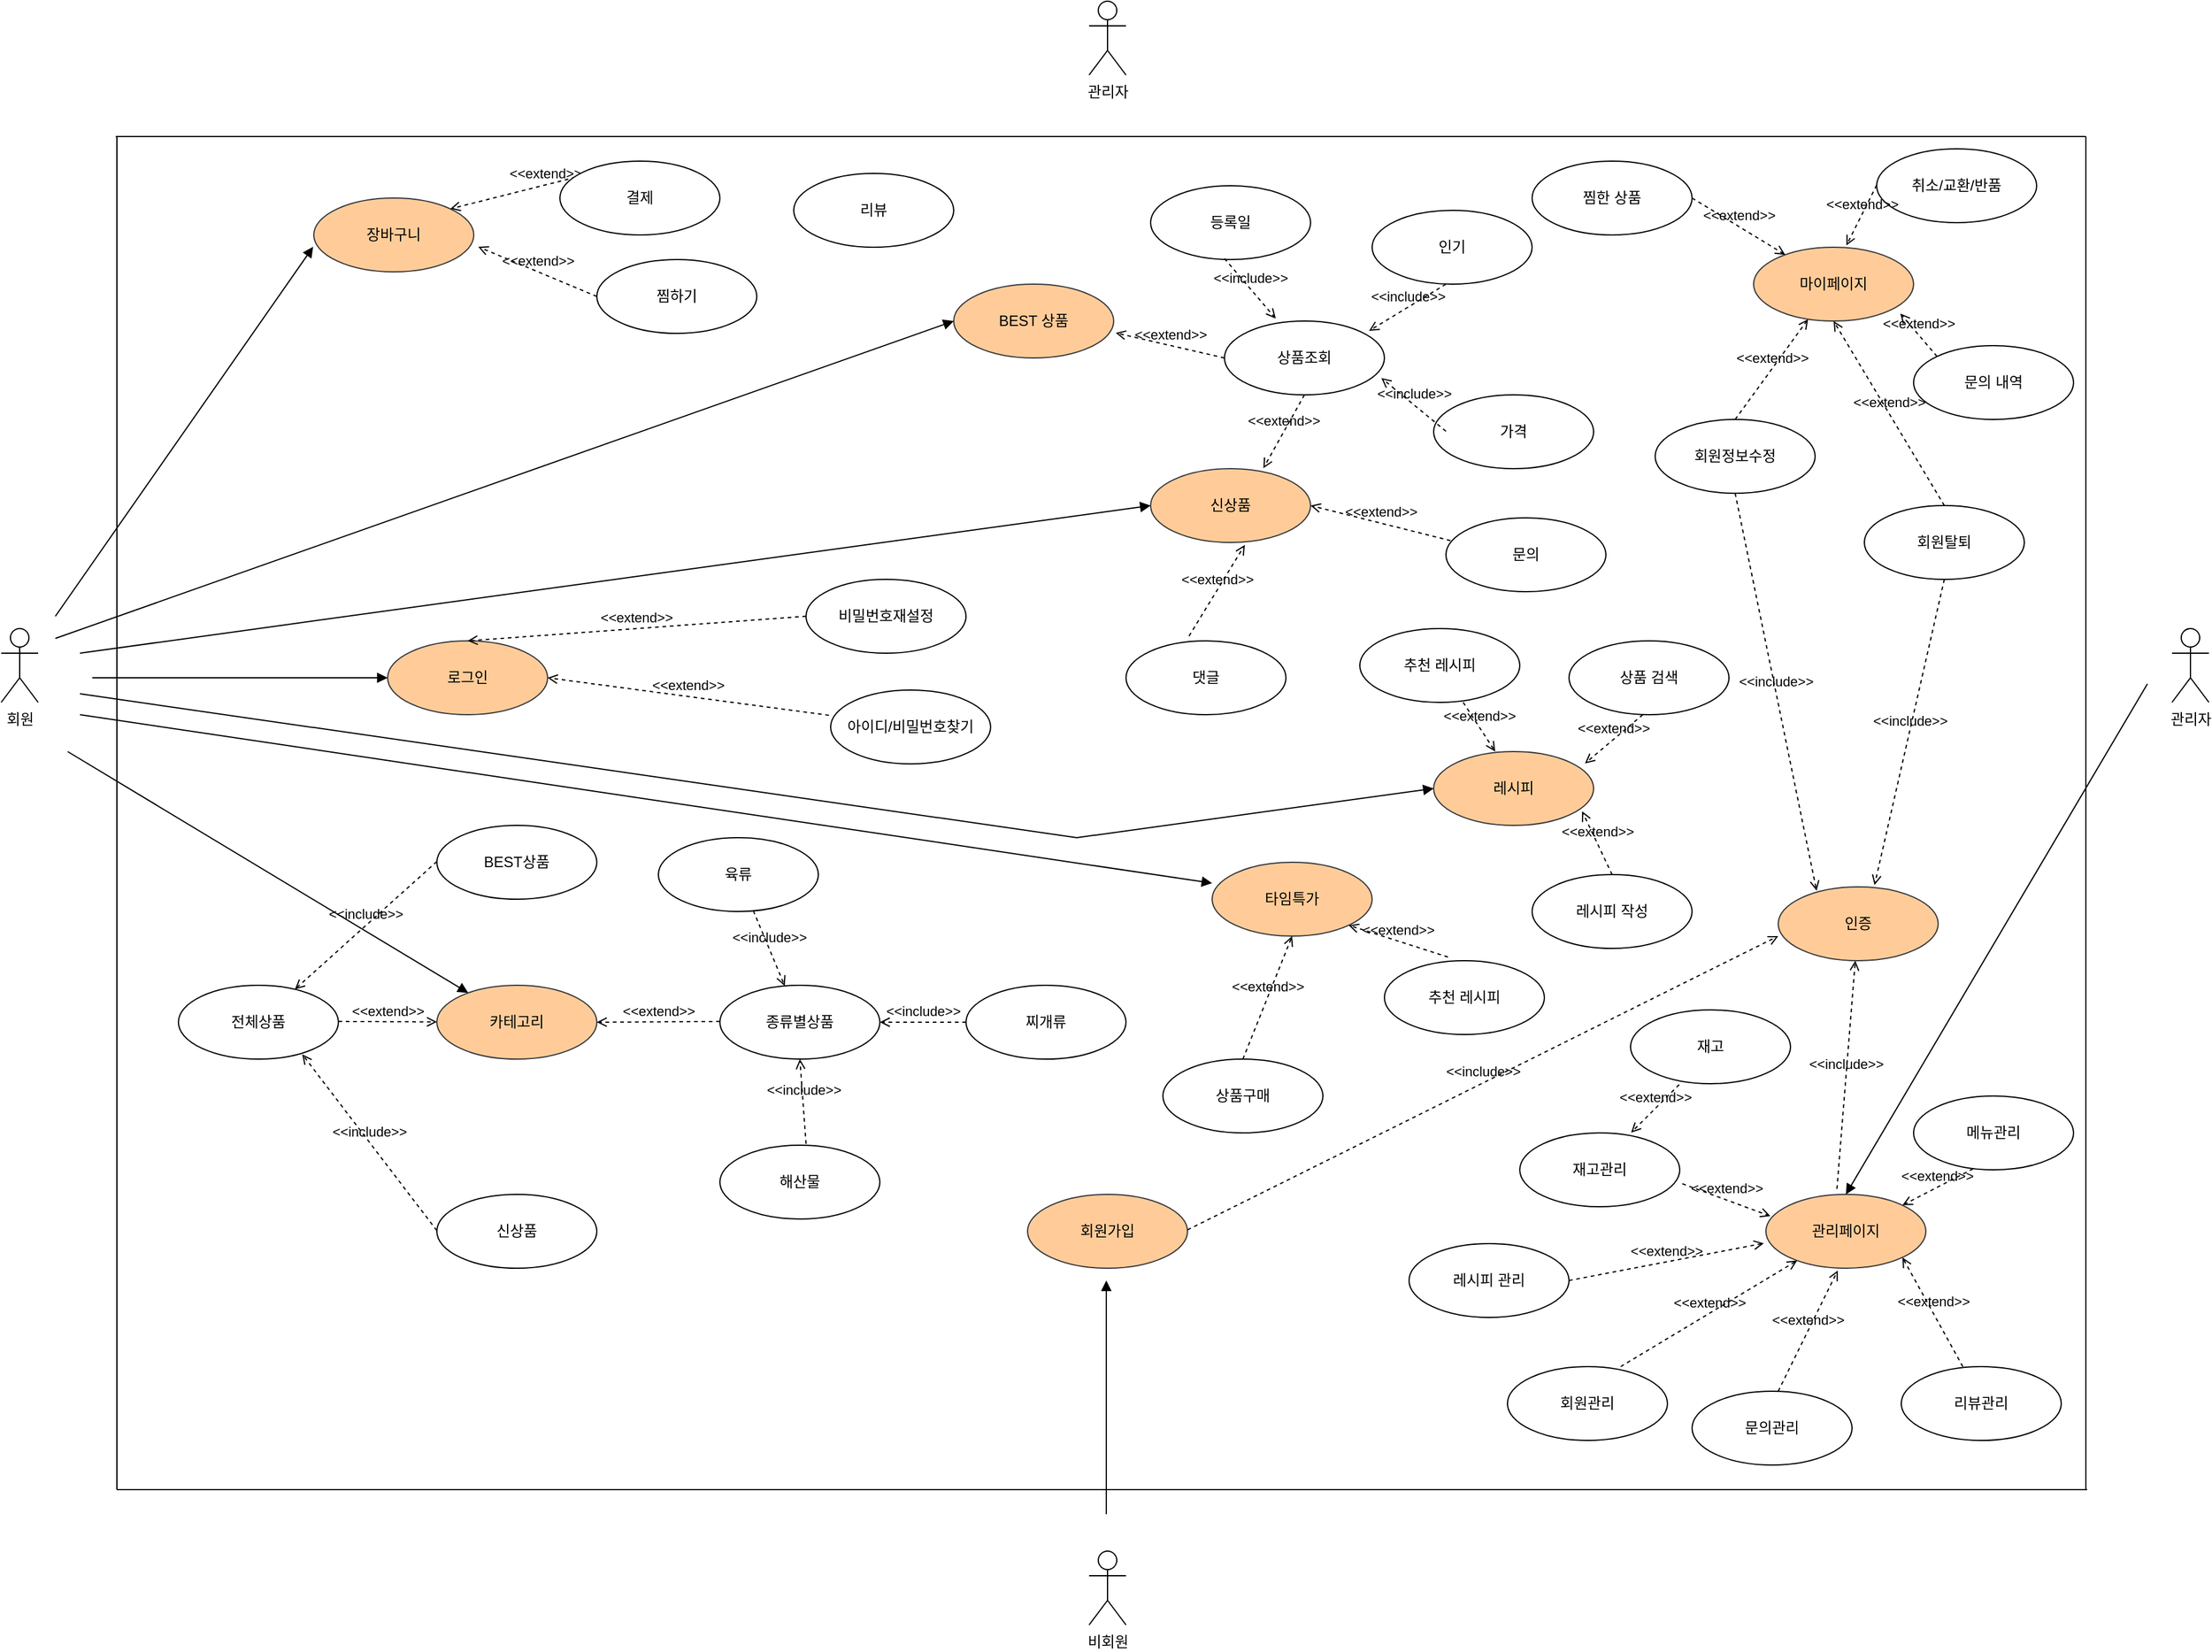 <mxfile version="23.1.5" type="github">
  <diagram name="페이지-1" id="9ob2D2m0oYJiq9KtMYp7">
    <mxGraphModel dx="2206" dy="1148" grid="1" gridSize="10" guides="1" tooltips="1" connect="1" arrows="1" fold="1" page="1" pageScale="1" pageWidth="2339" pageHeight="3300" math="0" shadow="0">
      <root>
        <mxCell id="0" />
        <mxCell id="1" parent="0" />
        <mxCell id="CmiY-KdzdTDGeGZKOpqu-1" value="회원&lt;div&gt;&lt;br/&gt;&lt;/div&gt;" style="shape=umlActor;verticalLabelPosition=bottom;verticalAlign=top;html=1;outlineConnect=0;" vertex="1" parent="1">
          <mxGeometry x="146" y="550" width="30" height="60" as="geometry" />
        </mxCell>
        <mxCell id="CmiY-KdzdTDGeGZKOpqu-4" value="관리자" style="shape=umlActor;verticalLabelPosition=bottom;verticalAlign=top;html=1;outlineConnect=0;" vertex="1" parent="1">
          <mxGeometry x="1910" y="550" width="30" height="60" as="geometry" />
        </mxCell>
        <mxCell id="CmiY-KdzdTDGeGZKOpqu-5" value="관리자" style="shape=umlActor;verticalLabelPosition=bottom;verticalAlign=top;html=1;outlineConnect=0;" vertex="1" parent="1">
          <mxGeometry x="1030" y="40" width="30" height="60" as="geometry" />
        </mxCell>
        <mxCell id="CmiY-KdzdTDGeGZKOpqu-14" value="회원가입" style="ellipse;whiteSpace=wrap;html=1;fillColor=#ffcc99;strokeColor=#36393d;" vertex="1" parent="1">
          <mxGeometry x="980" y="1010" width="130" height="60" as="geometry" />
        </mxCell>
        <mxCell id="CmiY-KdzdTDGeGZKOpqu-15" value="로그인" style="ellipse;whiteSpace=wrap;html=1;fillColor=#ffcc99;strokeColor=#36393d;" vertex="1" parent="1">
          <mxGeometry x="460" y="560" width="130" height="60" as="geometry" />
        </mxCell>
        <mxCell id="CmiY-KdzdTDGeGZKOpqu-17" value="타임특가" style="ellipse;whiteSpace=wrap;html=1;fillColor=#ffcc99;strokeColor=#36393d;" vertex="1" parent="1">
          <mxGeometry x="1130" y="740" width="130" height="60" as="geometry" />
        </mxCell>
        <mxCell id="CmiY-KdzdTDGeGZKOpqu-18" value="카테고리" style="ellipse;whiteSpace=wrap;html=1;fillColor=#ffcc99;strokeColor=#36393d;" vertex="1" parent="1">
          <mxGeometry x="500" y="840" width="130" height="60" as="geometry" />
        </mxCell>
        <mxCell id="CmiY-KdzdTDGeGZKOpqu-19" value="BEST 상품" style="ellipse;whiteSpace=wrap;html=1;fillColor=#ffcc99;strokeColor=#36393d;" vertex="1" parent="1">
          <mxGeometry x="920" y="270" width="130" height="60" as="geometry" />
        </mxCell>
        <mxCell id="CmiY-KdzdTDGeGZKOpqu-20" value="신상품" style="ellipse;whiteSpace=wrap;html=1;fillColor=#ffcc99;strokeColor=#36393d;" vertex="1" parent="1">
          <mxGeometry x="1080" y="420" width="130" height="60" as="geometry" />
        </mxCell>
        <mxCell id="CmiY-KdzdTDGeGZKOpqu-23" value="아이디/비밀번호찾기" style="ellipse;whiteSpace=wrap;html=1;" vertex="1" parent="1">
          <mxGeometry x="820" y="600" width="130" height="60" as="geometry" />
        </mxCell>
        <mxCell id="CmiY-KdzdTDGeGZKOpqu-25" value="비밀번호재설정" style="ellipse;whiteSpace=wrap;html=1;" vertex="1" parent="1">
          <mxGeometry x="800" y="510" width="130" height="60" as="geometry" />
        </mxCell>
        <mxCell id="CmiY-KdzdTDGeGZKOpqu-29" value="" style="endArrow=none;html=1;rounded=0;" edge="1" parent="1">
          <mxGeometry width="50" height="50" relative="1" as="geometry">
            <mxPoint x="240" y="1250" as="sourcePoint" />
            <mxPoint x="240" y="150" as="targetPoint" />
          </mxGeometry>
        </mxCell>
        <mxCell id="CmiY-KdzdTDGeGZKOpqu-30" value="" style="endArrow=none;html=1;rounded=0;" edge="1" parent="1">
          <mxGeometry width="50" height="50" relative="1" as="geometry">
            <mxPoint x="239" y="150" as="sourcePoint" />
            <mxPoint x="1840" y="150" as="targetPoint" />
          </mxGeometry>
        </mxCell>
        <mxCell id="CmiY-KdzdTDGeGZKOpqu-31" value="" style="endArrow=none;html=1;rounded=0;" edge="1" parent="1">
          <mxGeometry width="50" height="50" relative="1" as="geometry">
            <mxPoint x="240" y="1250" as="sourcePoint" />
            <mxPoint x="1841" y="1250" as="targetPoint" />
          </mxGeometry>
        </mxCell>
        <mxCell id="CmiY-KdzdTDGeGZKOpqu-32" value="" style="endArrow=none;html=1;rounded=0;" edge="1" parent="1">
          <mxGeometry width="50" height="50" relative="1" as="geometry">
            <mxPoint x="1840" y="1250" as="sourcePoint" />
            <mxPoint x="1840" y="150" as="targetPoint" />
          </mxGeometry>
        </mxCell>
        <mxCell id="CmiY-KdzdTDGeGZKOpqu-44" value="" style="html=1;verticalAlign=bottom;labelBackgroundColor=none;endArrow=block;endFill=1;rounded=0;" edge="1" parent="1" target="CmiY-KdzdTDGeGZKOpqu-15">
          <mxGeometry width="160" relative="1" as="geometry">
            <mxPoint x="220" y="590" as="sourcePoint" />
            <mxPoint x="336" y="579.41" as="targetPoint" />
          </mxGeometry>
        </mxCell>
        <mxCell id="CmiY-KdzdTDGeGZKOpqu-45" value="&amp;lt;&amp;lt;extend&amp;gt;&amp;gt;" style="html=1;verticalAlign=bottom;labelBackgroundColor=none;endArrow=open;endFill=0;dashed=1;rounded=0;entryX=0.5;entryY=0;entryDx=0;entryDy=0;exitX=0;exitY=0.5;exitDx=0;exitDy=0;" edge="1" parent="1" source="CmiY-KdzdTDGeGZKOpqu-25" target="CmiY-KdzdTDGeGZKOpqu-15">
          <mxGeometry width="160" relative="1" as="geometry">
            <mxPoint x="730" y="560" as="sourcePoint" />
            <mxPoint x="600" y="450" as="targetPoint" />
          </mxGeometry>
        </mxCell>
        <mxCell id="CmiY-KdzdTDGeGZKOpqu-46" value="&amp;lt;&amp;lt;extend&amp;gt;&amp;gt;" style="html=1;verticalAlign=bottom;labelBackgroundColor=none;endArrow=open;endFill=0;dashed=1;rounded=0;entryX=1;entryY=0.5;entryDx=0;entryDy=0;exitX=-0.011;exitY=0.341;exitDx=0;exitDy=0;exitPerimeter=0;" edge="1" parent="1" source="CmiY-KdzdTDGeGZKOpqu-23" target="CmiY-KdzdTDGeGZKOpqu-15">
          <mxGeometry width="160" relative="1" as="geometry">
            <mxPoint x="770" y="610" as="sourcePoint" />
            <mxPoint x="560" y="590" as="targetPoint" />
          </mxGeometry>
        </mxCell>
        <mxCell id="CmiY-KdzdTDGeGZKOpqu-47" value="비회원" style="shape=umlActor;verticalLabelPosition=bottom;verticalAlign=top;html=1;outlineConnect=0;" vertex="1" parent="1">
          <mxGeometry x="1030" y="1300" width="30" height="60" as="geometry" />
        </mxCell>
        <mxCell id="CmiY-KdzdTDGeGZKOpqu-51" value="" style="html=1;verticalAlign=bottom;labelBackgroundColor=none;endArrow=block;endFill=1;rounded=0;" edge="1" parent="1">
          <mxGeometry width="160" relative="1" as="geometry">
            <mxPoint x="1044" y="1270" as="sourcePoint" />
            <mxPoint x="1044" y="1080" as="targetPoint" />
          </mxGeometry>
        </mxCell>
        <mxCell id="CmiY-KdzdTDGeGZKOpqu-52" value="" style="html=1;verticalAlign=bottom;labelBackgroundColor=none;endArrow=block;endFill=1;rounded=0;" edge="1" parent="1" target="CmiY-KdzdTDGeGZKOpqu-18">
          <mxGeometry width="160" relative="1" as="geometry">
            <mxPoint x="200" y="650" as="sourcePoint" />
            <mxPoint x="400" y="610" as="targetPoint" />
          </mxGeometry>
        </mxCell>
        <mxCell id="CmiY-KdzdTDGeGZKOpqu-53" value="신상품" style="ellipse;whiteSpace=wrap;html=1;" vertex="1" parent="1">
          <mxGeometry x="500" y="1010" width="130" height="60" as="geometry" />
        </mxCell>
        <mxCell id="CmiY-KdzdTDGeGZKOpqu-55" value="종류별상품" style="ellipse;whiteSpace=wrap;html=1;" vertex="1" parent="1">
          <mxGeometry x="730" y="840" width="130" height="60" as="geometry" />
        </mxCell>
        <mxCell id="CmiY-KdzdTDGeGZKOpqu-56" value="전체상품" style="ellipse;whiteSpace=wrap;html=1;" vertex="1" parent="1">
          <mxGeometry x="290" y="840" width="130" height="60" as="geometry" />
        </mxCell>
        <mxCell id="CmiY-KdzdTDGeGZKOpqu-57" value="BEST상품" style="ellipse;whiteSpace=wrap;html=1;" vertex="1" parent="1">
          <mxGeometry x="500" y="710" width="130" height="60" as="geometry" />
        </mxCell>
        <mxCell id="CmiY-KdzdTDGeGZKOpqu-62" value="&amp;lt;&amp;lt;extend&amp;gt;&amp;gt;" style="html=1;verticalAlign=bottom;labelBackgroundColor=none;endArrow=open;endFill=0;dashed=1;rounded=0;" edge="1" parent="1" target="CmiY-KdzdTDGeGZKOpqu-18">
          <mxGeometry width="160" relative="1" as="geometry">
            <mxPoint x="420" y="869.41" as="sourcePoint" />
            <mxPoint x="470" y="870" as="targetPoint" />
          </mxGeometry>
        </mxCell>
        <mxCell id="CmiY-KdzdTDGeGZKOpqu-65" value="&amp;lt;&amp;lt;extend&amp;gt;&amp;gt;" style="html=1;verticalAlign=bottom;labelBackgroundColor=none;endArrow=open;endFill=0;dashed=1;rounded=0;entryX=1;entryY=0.5;entryDx=0;entryDy=0;" edge="1" parent="1" target="CmiY-KdzdTDGeGZKOpqu-18">
          <mxGeometry width="160" relative="1" as="geometry">
            <mxPoint x="730" y="869.41" as="sourcePoint" />
            <mxPoint x="890" y="869.41" as="targetPoint" />
          </mxGeometry>
        </mxCell>
        <mxCell id="CmiY-KdzdTDGeGZKOpqu-67" value="&amp;lt;&amp;lt;include&amp;gt;&amp;gt;" style="html=1;verticalAlign=bottom;labelBackgroundColor=none;endArrow=open;endFill=0;dashed=1;rounded=0;" edge="1" parent="1" target="CmiY-KdzdTDGeGZKOpqu-56">
          <mxGeometry width="160" relative="1" as="geometry">
            <mxPoint x="500" y="739.41" as="sourcePoint" />
            <mxPoint x="660" y="739.41" as="targetPoint" />
          </mxGeometry>
        </mxCell>
        <mxCell id="CmiY-KdzdTDGeGZKOpqu-68" value="&amp;lt;&amp;lt;include&amp;gt;&amp;gt;" style="html=1;verticalAlign=bottom;labelBackgroundColor=none;endArrow=open;endFill=0;dashed=1;rounded=0;entryX=0.774;entryY=0.935;entryDx=0;entryDy=0;entryPerimeter=0;" edge="1" parent="1" target="CmiY-KdzdTDGeGZKOpqu-56">
          <mxGeometry width="160" relative="1" as="geometry">
            <mxPoint x="500" y="1039.41" as="sourcePoint" />
            <mxPoint x="660" y="1039.41" as="targetPoint" />
          </mxGeometry>
        </mxCell>
        <mxCell id="CmiY-KdzdTDGeGZKOpqu-69" value="육류" style="ellipse;whiteSpace=wrap;html=1;" vertex="1" parent="1">
          <mxGeometry x="680" y="720" width="130" height="60" as="geometry" />
        </mxCell>
        <mxCell id="CmiY-KdzdTDGeGZKOpqu-70" value="찌개류" style="ellipse;whiteSpace=wrap;html=1;" vertex="1" parent="1">
          <mxGeometry x="930" y="840" width="130" height="60" as="geometry" />
        </mxCell>
        <mxCell id="CmiY-KdzdTDGeGZKOpqu-71" value="해산물" style="ellipse;whiteSpace=wrap;html=1;" vertex="1" parent="1">
          <mxGeometry x="730" y="970" width="130" height="60" as="geometry" />
        </mxCell>
        <mxCell id="CmiY-KdzdTDGeGZKOpqu-72" value="&amp;lt;&amp;lt;include&amp;gt;&amp;gt;" style="html=1;verticalAlign=bottom;labelBackgroundColor=none;endArrow=open;endFill=0;dashed=1;rounded=0;" edge="1" parent="1" source="CmiY-KdzdTDGeGZKOpqu-69" target="CmiY-KdzdTDGeGZKOpqu-55">
          <mxGeometry width="160" relative="1" as="geometry">
            <mxPoint x="800" y="770" as="sourcePoint" />
            <mxPoint x="685" y="873.59" as="targetPoint" />
          </mxGeometry>
        </mxCell>
        <mxCell id="CmiY-KdzdTDGeGZKOpqu-73" value="&amp;lt;&amp;lt;include&amp;gt;&amp;gt;" style="html=1;verticalAlign=bottom;labelBackgroundColor=none;endArrow=open;endFill=0;dashed=1;rounded=0;entryX=1;entryY=0.5;entryDx=0;entryDy=0;" edge="1" parent="1" target="CmiY-KdzdTDGeGZKOpqu-55">
          <mxGeometry width="160" relative="1" as="geometry">
            <mxPoint x="930" y="870" as="sourcePoint" />
            <mxPoint x="926" y="940" as="targetPoint" />
          </mxGeometry>
        </mxCell>
        <mxCell id="CmiY-KdzdTDGeGZKOpqu-75" value="&amp;lt;&amp;lt;include&amp;gt;&amp;gt;" style="html=1;verticalAlign=bottom;labelBackgroundColor=none;endArrow=open;endFill=0;dashed=1;rounded=0;entryX=0.5;entryY=1;entryDx=0;entryDy=0;" edge="1" parent="1" target="CmiY-KdzdTDGeGZKOpqu-55">
          <mxGeometry width="160" relative="1" as="geometry">
            <mxPoint x="800" y="968.82" as="sourcePoint" />
            <mxPoint x="730" y="968.82" as="targetPoint" />
          </mxGeometry>
        </mxCell>
        <mxCell id="CmiY-KdzdTDGeGZKOpqu-76" value="레시피" style="ellipse;whiteSpace=wrap;html=1;fillColor=#ffcc99;strokeColor=#36393d;" vertex="1" parent="1">
          <mxGeometry x="1310" y="650" width="130" height="60" as="geometry" />
        </mxCell>
        <mxCell id="CmiY-KdzdTDGeGZKOpqu-77" value="장바구니" style="ellipse;whiteSpace=wrap;html=1;fillColor=#ffcc99;strokeColor=#36393d;" vertex="1" parent="1">
          <mxGeometry x="400" y="200" width="130" height="60" as="geometry" />
        </mxCell>
        <mxCell id="CmiY-KdzdTDGeGZKOpqu-78" value="관리페이지" style="ellipse;whiteSpace=wrap;html=1;fillColor=#ffcc99;strokeColor=#36393d;" vertex="1" parent="1">
          <mxGeometry x="1580" y="1010" width="130" height="60" as="geometry" />
        </mxCell>
        <mxCell id="CmiY-KdzdTDGeGZKOpqu-79" value="" style="html=1;verticalAlign=bottom;labelBackgroundColor=none;endArrow=block;endFill=1;rounded=0;entryX=-0.004;entryY=0.661;entryDx=0;entryDy=0;entryPerimeter=0;" edge="1" parent="1" target="CmiY-KdzdTDGeGZKOpqu-77">
          <mxGeometry width="160" relative="1" as="geometry">
            <mxPoint x="190" y="540" as="sourcePoint" />
            <mxPoint x="390" y="532" as="targetPoint" />
          </mxGeometry>
        </mxCell>
        <mxCell id="CmiY-KdzdTDGeGZKOpqu-81" value="찜하기" style="ellipse;whiteSpace=wrap;html=1;" vertex="1" parent="1">
          <mxGeometry x="630" y="250" width="130" height="60" as="geometry" />
        </mxCell>
        <mxCell id="CmiY-KdzdTDGeGZKOpqu-83" value="&amp;lt;&amp;lt;extend&amp;gt;&amp;gt;" style="html=1;verticalAlign=bottom;labelBackgroundColor=none;endArrow=open;endFill=0;dashed=1;rounded=0;exitX=0;exitY=0.5;exitDx=0;exitDy=0;entryX=1.028;entryY=0.661;entryDx=0;entryDy=0;entryPerimeter=0;" edge="1" parent="1" source="CmiY-KdzdTDGeGZKOpqu-81" target="CmiY-KdzdTDGeGZKOpqu-77">
          <mxGeometry width="160" relative="1" as="geometry">
            <mxPoint x="710" y="300" as="sourcePoint" />
            <mxPoint x="615" y="310" as="targetPoint" />
          </mxGeometry>
        </mxCell>
        <mxCell id="CmiY-KdzdTDGeGZKOpqu-86" value="&amp;lt;&amp;lt;extend&amp;gt;&amp;gt;" style="html=1;verticalAlign=bottom;labelBackgroundColor=none;endArrow=open;endFill=0;dashed=1;rounded=0;exitX=0.5;exitY=0;exitDx=0;exitDy=0;entryX=1;entryY=0;entryDx=0;entryDy=0;" edge="1" parent="1" source="CmiY-KdzdTDGeGZKOpqu-80" target="CmiY-KdzdTDGeGZKOpqu-77">
          <mxGeometry width="160" relative="1" as="geometry">
            <mxPoint x="690" y="190" as="sourcePoint" />
            <mxPoint x="624" y="170" as="targetPoint" />
          </mxGeometry>
        </mxCell>
        <mxCell id="CmiY-KdzdTDGeGZKOpqu-87" value="" style="html=1;verticalAlign=bottom;labelBackgroundColor=none;endArrow=open;endFill=0;dashed=1;rounded=0;exitX=0.5;exitY=0;exitDx=0;exitDy=0;entryX=1;entryY=0;entryDx=0;entryDy=0;" edge="1" parent="1" target="CmiY-KdzdTDGeGZKOpqu-80">
          <mxGeometry width="160" relative="1" as="geometry">
            <mxPoint x="690" y="190" as="sourcePoint" />
            <mxPoint x="511" y="209" as="targetPoint" />
          </mxGeometry>
        </mxCell>
        <mxCell id="CmiY-KdzdTDGeGZKOpqu-80" value="결제" style="ellipse;whiteSpace=wrap;html=1;" vertex="1" parent="1">
          <mxGeometry x="600" y="170" width="130" height="60" as="geometry" />
        </mxCell>
        <mxCell id="CmiY-KdzdTDGeGZKOpqu-88" value="" style="html=1;verticalAlign=bottom;labelBackgroundColor=none;endArrow=block;endFill=1;rounded=0;entryX=0;entryY=0.5;entryDx=0;entryDy=0;" edge="1" parent="1" target="CmiY-KdzdTDGeGZKOpqu-19">
          <mxGeometry width="160" relative="1" as="geometry">
            <mxPoint x="190" y="558" as="sourcePoint" />
            <mxPoint x="390" y="550" as="targetPoint" />
          </mxGeometry>
        </mxCell>
        <mxCell id="CmiY-KdzdTDGeGZKOpqu-89" value="" style="html=1;verticalAlign=bottom;labelBackgroundColor=none;endArrow=block;endFill=1;rounded=0;entryX=0;entryY=0.5;entryDx=0;entryDy=0;" edge="1" parent="1" target="CmiY-KdzdTDGeGZKOpqu-20">
          <mxGeometry width="160" relative="1" as="geometry">
            <mxPoint x="210" y="570" as="sourcePoint" />
            <mxPoint x="990" y="640" as="targetPoint" />
          </mxGeometry>
        </mxCell>
        <mxCell id="CmiY-KdzdTDGeGZKOpqu-91" value="등록일" style="ellipse;whiteSpace=wrap;html=1;" vertex="1" parent="1">
          <mxGeometry x="1080" y="190" width="130" height="60" as="geometry" />
        </mxCell>
        <mxCell id="CmiY-KdzdTDGeGZKOpqu-92" value="인기" style="ellipse;whiteSpace=wrap;html=1;" vertex="1" parent="1">
          <mxGeometry x="1260" y="210" width="130" height="60" as="geometry" />
        </mxCell>
        <mxCell id="CmiY-KdzdTDGeGZKOpqu-93" value="리뷰" style="ellipse;whiteSpace=wrap;html=1;" vertex="1" parent="1">
          <mxGeometry x="790" y="180" width="130" height="60" as="geometry" />
        </mxCell>
        <mxCell id="CmiY-KdzdTDGeGZKOpqu-94" value="가격" style="ellipse;whiteSpace=wrap;html=1;" vertex="1" parent="1">
          <mxGeometry x="1310" y="360" width="130" height="60" as="geometry" />
        </mxCell>
        <mxCell id="CmiY-KdzdTDGeGZKOpqu-95" value="상품조회" style="ellipse;whiteSpace=wrap;html=1;" vertex="1" parent="1">
          <mxGeometry x="1140" y="300" width="130" height="60" as="geometry" />
        </mxCell>
        <mxCell id="CmiY-KdzdTDGeGZKOpqu-98" value="&amp;lt;&amp;lt;extend&amp;gt;&amp;gt;" style="html=1;verticalAlign=bottom;labelBackgroundColor=none;endArrow=open;endFill=0;dashed=1;rounded=0;entryX=1.013;entryY=0.661;entryDx=0;entryDy=0;exitX=0;exitY=0.5;exitDx=0;exitDy=0;entryPerimeter=0;" edge="1" parent="1" source="CmiY-KdzdTDGeGZKOpqu-95" target="CmiY-KdzdTDGeGZKOpqu-19">
          <mxGeometry width="160" relative="1" as="geometry">
            <mxPoint x="1080" y="365" as="sourcePoint" />
            <mxPoint x="820" y="375" as="targetPoint" />
          </mxGeometry>
        </mxCell>
        <mxCell id="CmiY-KdzdTDGeGZKOpqu-99" value="&amp;lt;&amp;lt;extend&amp;gt;&amp;gt;" style="html=1;verticalAlign=bottom;labelBackgroundColor=none;endArrow=open;endFill=0;dashed=1;rounded=0;entryX=0.705;entryY=-0.006;entryDx=0;entryDy=0;entryPerimeter=0;exitX=0.5;exitY=1;exitDx=0;exitDy=0;" edge="1" parent="1" source="CmiY-KdzdTDGeGZKOpqu-95" target="CmiY-KdzdTDGeGZKOpqu-20">
          <mxGeometry width="160" relative="1" as="geometry">
            <mxPoint x="1214" y="380" as="sourcePoint" />
            <mxPoint x="1126" y="340" as="targetPoint" />
          </mxGeometry>
        </mxCell>
        <mxCell id="CmiY-KdzdTDGeGZKOpqu-100" value="&amp;lt;&amp;lt;include&amp;gt;&amp;gt;" style="html=1;verticalAlign=bottom;labelBackgroundColor=none;endArrow=open;endFill=0;dashed=1;rounded=0;entryX=0.321;entryY=-0.033;entryDx=0;entryDy=0;entryPerimeter=0;" edge="1" parent="1" target="CmiY-KdzdTDGeGZKOpqu-95">
          <mxGeometry width="160" relative="1" as="geometry">
            <mxPoint x="1140" y="249.17" as="sourcePoint" />
            <mxPoint x="1300" y="249.17" as="targetPoint" />
          </mxGeometry>
        </mxCell>
        <mxCell id="CmiY-KdzdTDGeGZKOpqu-104" value="&amp;lt;&amp;lt;include&amp;gt;&amp;gt;" style="html=1;verticalAlign=bottom;labelBackgroundColor=none;endArrow=open;endFill=0;dashed=1;rounded=0;entryX=0.904;entryY=0.133;entryDx=0;entryDy=0;entryPerimeter=0;" edge="1" parent="1" target="CmiY-KdzdTDGeGZKOpqu-95">
          <mxGeometry width="160" relative="1" as="geometry">
            <mxPoint x="1320" y="270" as="sourcePoint" />
            <mxPoint x="1480" y="270" as="targetPoint" />
          </mxGeometry>
        </mxCell>
        <mxCell id="CmiY-KdzdTDGeGZKOpqu-106" value="&amp;lt;&amp;lt;include&amp;gt;&amp;gt;" style="html=1;verticalAlign=bottom;labelBackgroundColor=none;endArrow=open;endFill=0;dashed=1;rounded=0;entryX=0.981;entryY=0.772;entryDx=0;entryDy=0;entryPerimeter=0;" edge="1" parent="1" target="CmiY-KdzdTDGeGZKOpqu-95">
          <mxGeometry width="160" relative="1" as="geometry">
            <mxPoint x="1320" y="389.58" as="sourcePoint" />
            <mxPoint x="1480" y="389.58" as="targetPoint" />
          </mxGeometry>
        </mxCell>
        <mxCell id="CmiY-KdzdTDGeGZKOpqu-107" value="댓글" style="ellipse;whiteSpace=wrap;html=1;" vertex="1" parent="1">
          <mxGeometry x="1060" y="560" width="130" height="60" as="geometry" />
        </mxCell>
        <mxCell id="CmiY-KdzdTDGeGZKOpqu-108" value="문의" style="ellipse;whiteSpace=wrap;html=1;" vertex="1" parent="1">
          <mxGeometry x="1320" y="460" width="130" height="60" as="geometry" />
        </mxCell>
        <mxCell id="CmiY-KdzdTDGeGZKOpqu-110" value="&amp;lt;&amp;lt;extend&amp;gt;&amp;gt;" style="html=1;verticalAlign=bottom;labelBackgroundColor=none;endArrow=open;endFill=0;dashed=1;rounded=0;exitX=0.394;exitY=-0.065;exitDx=0;exitDy=0;exitPerimeter=0;entryX=0.589;entryY=1.033;entryDx=0;entryDy=0;entryPerimeter=0;" edge="1" parent="1" source="CmiY-KdzdTDGeGZKOpqu-107" target="CmiY-KdzdTDGeGZKOpqu-20">
          <mxGeometry width="160" relative="1" as="geometry">
            <mxPoint x="1090" y="539.41" as="sourcePoint" />
            <mxPoint x="1250" y="539.41" as="targetPoint" />
          </mxGeometry>
        </mxCell>
        <mxCell id="CmiY-KdzdTDGeGZKOpqu-111" value="&amp;lt;&amp;lt;extend&amp;gt;&amp;gt;" style="html=1;verticalAlign=bottom;labelBackgroundColor=none;endArrow=open;endFill=0;dashed=1;rounded=0;exitX=0.028;exitY=0.308;exitDx=0;exitDy=0;entryX=1;entryY=0.5;entryDx=0;entryDy=0;exitPerimeter=0;" edge="1" parent="1" source="CmiY-KdzdTDGeGZKOpqu-108" target="CmiY-KdzdTDGeGZKOpqu-20">
          <mxGeometry width="160" relative="1" as="geometry">
            <mxPoint x="1270" y="490" as="sourcePoint" />
            <mxPoint x="1240" y="470" as="targetPoint" />
          </mxGeometry>
        </mxCell>
        <mxCell id="CmiY-KdzdTDGeGZKOpqu-112" value="상품구매" style="ellipse;whiteSpace=wrap;html=1;" vertex="1" parent="1">
          <mxGeometry x="1090" y="900" width="130" height="60" as="geometry" />
        </mxCell>
        <mxCell id="CmiY-KdzdTDGeGZKOpqu-113" value="추천 레시피" style="ellipse;whiteSpace=wrap;html=1;" vertex="1" parent="1">
          <mxGeometry x="1270" y="820" width="130" height="60" as="geometry" />
        </mxCell>
        <mxCell id="CmiY-KdzdTDGeGZKOpqu-115" value="&amp;lt;&amp;lt;extend&amp;gt;&amp;gt;" style="html=1;verticalAlign=bottom;labelBackgroundColor=none;endArrow=open;endFill=0;dashed=1;rounded=0;entryX=1;entryY=1;entryDx=0;entryDy=0;exitX=0.397;exitY=-0.05;exitDx=0;exitDy=0;exitPerimeter=0;" edge="1" parent="1" source="CmiY-KdzdTDGeGZKOpqu-113" target="CmiY-KdzdTDGeGZKOpqu-17">
          <mxGeometry width="160" relative="1" as="geometry">
            <mxPoint x="1450" y="860" as="sourcePoint" />
            <mxPoint x="1610" y="860" as="targetPoint" />
          </mxGeometry>
        </mxCell>
        <mxCell id="CmiY-KdzdTDGeGZKOpqu-116" value="&amp;lt;&amp;lt;extend&amp;gt;&amp;gt;" style="html=1;verticalAlign=bottom;labelBackgroundColor=none;endArrow=open;endFill=0;dashed=1;rounded=0;entryX=0.5;entryY=1;entryDx=0;entryDy=0;exitX=0.5;exitY=0;exitDx=0;exitDy=0;" edge="1" parent="1" source="CmiY-KdzdTDGeGZKOpqu-112" target="CmiY-KdzdTDGeGZKOpqu-17">
          <mxGeometry width="160" relative="1" as="geometry">
            <mxPoint x="1340" y="920" as="sourcePoint" />
            <mxPoint x="1500" y="920" as="targetPoint" />
          </mxGeometry>
        </mxCell>
        <mxCell id="CmiY-KdzdTDGeGZKOpqu-117" value="" style="html=1;verticalAlign=bottom;labelBackgroundColor=none;endArrow=block;endFill=1;rounded=0;entryX=0;entryY=0.283;entryDx=0;entryDy=0;entryPerimeter=0;" edge="1" parent="1" target="CmiY-KdzdTDGeGZKOpqu-17">
          <mxGeometry width="160" relative="1" as="geometry">
            <mxPoint x="210" y="620" as="sourcePoint" />
            <mxPoint x="535" y="816" as="targetPoint" />
          </mxGeometry>
        </mxCell>
        <mxCell id="CmiY-KdzdTDGeGZKOpqu-118" value="마이페이지" style="ellipse;whiteSpace=wrap;html=1;fillColor=#ffcc99;strokeColor=#36393d;" vertex="1" parent="1">
          <mxGeometry x="1570" y="240" width="130" height="60" as="geometry" />
        </mxCell>
        <mxCell id="CmiY-KdzdTDGeGZKOpqu-119" value="찜한 상품" style="ellipse;whiteSpace=wrap;html=1;" vertex="1" parent="1">
          <mxGeometry x="1390" y="170" width="130" height="60" as="geometry" />
        </mxCell>
        <mxCell id="CmiY-KdzdTDGeGZKOpqu-120" value="회원정보수정" style="ellipse;whiteSpace=wrap;html=1;" vertex="1" parent="1">
          <mxGeometry x="1490" y="380" width="130" height="60" as="geometry" />
        </mxCell>
        <mxCell id="CmiY-KdzdTDGeGZKOpqu-121" value="회원탈퇴" style="ellipse;whiteSpace=wrap;html=1;" vertex="1" parent="1">
          <mxGeometry x="1660" y="450" width="130" height="60" as="geometry" />
        </mxCell>
        <mxCell id="CmiY-KdzdTDGeGZKOpqu-122" value="문의 내역" style="ellipse;whiteSpace=wrap;html=1;" vertex="1" parent="1">
          <mxGeometry x="1700" y="320" width="130" height="60" as="geometry" />
        </mxCell>
        <mxCell id="CmiY-KdzdTDGeGZKOpqu-123" value="취소/교환/반품" style="ellipse;whiteSpace=wrap;html=1;" vertex="1" parent="1">
          <mxGeometry x="1670" y="160" width="130" height="60" as="geometry" />
        </mxCell>
        <mxCell id="CmiY-KdzdTDGeGZKOpqu-125" value="&amp;lt;&amp;lt;extend&amp;gt;&amp;gt;" style="html=1;verticalAlign=bottom;labelBackgroundColor=none;endArrow=open;endFill=0;dashed=1;rounded=0;exitX=0.5;exitY=0;exitDx=0;exitDy=0;" edge="1" parent="1" source="CmiY-KdzdTDGeGZKOpqu-120" target="CmiY-KdzdTDGeGZKOpqu-118">
          <mxGeometry width="160" relative="1" as="geometry">
            <mxPoint x="1550" y="319.52" as="sourcePoint" />
            <mxPoint x="1650" y="319.52" as="targetPoint" />
          </mxGeometry>
        </mxCell>
        <mxCell id="CmiY-KdzdTDGeGZKOpqu-127" value="&amp;lt;&amp;lt;extend&amp;gt;&amp;gt;" style="html=1;verticalAlign=bottom;labelBackgroundColor=none;endArrow=open;endFill=0;dashed=1;rounded=0;entryX=0.5;entryY=1;entryDx=0;entryDy=0;exitX=0.5;exitY=0;exitDx=0;exitDy=0;" edge="1" parent="1" source="CmiY-KdzdTDGeGZKOpqu-121" target="CmiY-KdzdTDGeGZKOpqu-118">
          <mxGeometry width="160" relative="1" as="geometry">
            <mxPoint x="1630" y="370" as="sourcePoint" />
            <mxPoint x="1730" y="370" as="targetPoint" />
          </mxGeometry>
        </mxCell>
        <mxCell id="CmiY-KdzdTDGeGZKOpqu-128" value="&amp;lt;&amp;lt;extend&amp;gt;&amp;gt;" style="html=1;verticalAlign=bottom;labelBackgroundColor=none;endArrow=open;endFill=0;dashed=1;rounded=0;entryX=0.917;entryY=0.897;entryDx=0;entryDy=0;entryPerimeter=0;exitX=0;exitY=0;exitDx=0;exitDy=0;" edge="1" parent="1" source="CmiY-KdzdTDGeGZKOpqu-122" target="CmiY-KdzdTDGeGZKOpqu-118">
          <mxGeometry width="160" relative="1" as="geometry">
            <mxPoint x="1700" y="320" as="sourcePoint" />
            <mxPoint x="1800" y="319.52" as="targetPoint" />
          </mxGeometry>
        </mxCell>
        <mxCell id="CmiY-KdzdTDGeGZKOpqu-129" value="&amp;lt;&amp;lt;extend&amp;gt;&amp;gt;" style="html=1;verticalAlign=bottom;labelBackgroundColor=none;endArrow=open;endFill=0;dashed=1;rounded=0;exitX=1;exitY=0.5;exitDx=0;exitDy=0;" edge="1" parent="1" source="CmiY-KdzdTDGeGZKOpqu-119" target="CmiY-KdzdTDGeGZKOpqu-118">
          <mxGeometry x="0.009" width="160" relative="1" as="geometry">
            <mxPoint x="1530" y="210" as="sourcePoint" />
            <mxPoint x="1630" y="210" as="targetPoint" />
            <mxPoint as="offset" />
          </mxGeometry>
        </mxCell>
        <mxCell id="CmiY-KdzdTDGeGZKOpqu-130" value="&amp;lt;&amp;lt;extend&amp;gt;&amp;gt;" style="html=1;verticalAlign=bottom;labelBackgroundColor=none;endArrow=open;endFill=0;dashed=1;rounded=0;entryX=0.58;entryY=-0.024;entryDx=0;entryDy=0;entryPerimeter=0;" edge="1" parent="1" target="CmiY-KdzdTDGeGZKOpqu-118">
          <mxGeometry width="160" relative="1" as="geometry">
            <mxPoint x="1670" y="189.52" as="sourcePoint" />
            <mxPoint x="1770" y="189.52" as="targetPoint" />
          </mxGeometry>
        </mxCell>
        <mxCell id="CmiY-KdzdTDGeGZKOpqu-131" value="인증" style="ellipse;whiteSpace=wrap;html=1;fillColor=#ffcc99;strokeColor=#36393d;" vertex="1" parent="1">
          <mxGeometry x="1590" y="760" width="130" height="60" as="geometry" />
        </mxCell>
        <mxCell id="CmiY-KdzdTDGeGZKOpqu-132" value="&amp;lt;&amp;lt;include&amp;gt;&amp;gt;" style="html=1;verticalAlign=bottom;labelBackgroundColor=none;endArrow=open;endFill=0;dashed=1;rounded=0;entryX=0;entryY=0.667;entryDx=0;entryDy=0;entryPerimeter=0;" edge="1" parent="1" target="CmiY-KdzdTDGeGZKOpqu-131">
          <mxGeometry width="160" relative="1" as="geometry">
            <mxPoint x="1110" y="1038.82" as="sourcePoint" />
            <mxPoint x="1270" y="1038.82" as="targetPoint" />
          </mxGeometry>
        </mxCell>
        <mxCell id="CmiY-KdzdTDGeGZKOpqu-133" value="&amp;lt;&amp;lt;include&amp;gt;&amp;gt;" style="html=1;verticalAlign=bottom;labelBackgroundColor=none;endArrow=open;endFill=0;dashed=1;rounded=0;exitX=0.5;exitY=1;exitDx=0;exitDy=0;entryX=0.24;entryY=0.053;entryDx=0;entryDy=0;entryPerimeter=0;" edge="1" parent="1" source="CmiY-KdzdTDGeGZKOpqu-120" target="CmiY-KdzdTDGeGZKOpqu-131">
          <mxGeometry width="160" relative="1" as="geometry">
            <mxPoint x="1590" y="590" as="sourcePoint" />
            <mxPoint x="1570" y="580" as="targetPoint" />
          </mxGeometry>
        </mxCell>
        <mxCell id="CmiY-KdzdTDGeGZKOpqu-134" value="&amp;lt;&amp;lt;include&amp;gt;&amp;gt;" style="html=1;verticalAlign=bottom;labelBackgroundColor=none;endArrow=open;endFill=0;dashed=1;rounded=0;exitX=0.5;exitY=1;exitDx=0;exitDy=0;entryX=0.602;entryY=-0.025;entryDx=0;entryDy=0;entryPerimeter=0;" edge="1" parent="1" source="CmiY-KdzdTDGeGZKOpqu-121" target="CmiY-KdzdTDGeGZKOpqu-131">
          <mxGeometry width="160" relative="1" as="geometry">
            <mxPoint x="1560" y="920" as="sourcePoint" />
            <mxPoint x="1570" y="580" as="targetPoint" />
          </mxGeometry>
        </mxCell>
        <mxCell id="CmiY-KdzdTDGeGZKOpqu-135" value="&amp;lt;&amp;lt;include&amp;gt;&amp;gt;" style="html=1;verticalAlign=bottom;labelBackgroundColor=none;endArrow=open;endFill=0;dashed=1;rounded=0;exitX=0.444;exitY=-0.075;exitDx=0;exitDy=0;exitPerimeter=0;" edge="1" parent="1" source="CmiY-KdzdTDGeGZKOpqu-78" target="CmiY-KdzdTDGeGZKOpqu-131">
          <mxGeometry width="160" relative="1" as="geometry">
            <mxPoint x="1507" y="916" as="sourcePoint" />
            <mxPoint x="1450" y="1164" as="targetPoint" />
          </mxGeometry>
        </mxCell>
        <mxCell id="CmiY-KdzdTDGeGZKOpqu-136" value="상품 검색" style="ellipse;whiteSpace=wrap;html=1;" vertex="1" parent="1">
          <mxGeometry x="1420" y="560" width="130" height="60" as="geometry" />
        </mxCell>
        <mxCell id="CmiY-KdzdTDGeGZKOpqu-137" value="추천 레시피" style="ellipse;whiteSpace=wrap;html=1;" vertex="1" parent="1">
          <mxGeometry x="1250" y="550" width="130" height="60" as="geometry" />
        </mxCell>
        <mxCell id="CmiY-KdzdTDGeGZKOpqu-138" value="레시피 작성" style="ellipse;whiteSpace=wrap;html=1;" vertex="1" parent="1">
          <mxGeometry x="1390" y="750" width="130" height="60" as="geometry" />
        </mxCell>
        <mxCell id="CmiY-KdzdTDGeGZKOpqu-139" value="회원관리" style="ellipse;whiteSpace=wrap;html=1;" vertex="1" parent="1">
          <mxGeometry x="1370" y="1150" width="130" height="60" as="geometry" />
        </mxCell>
        <mxCell id="CmiY-KdzdTDGeGZKOpqu-140" value="&amp;lt;&amp;lt;extend&amp;gt;&amp;gt;" style="html=1;verticalAlign=bottom;labelBackgroundColor=none;endArrow=open;endFill=0;dashed=1;rounded=0;exitX=0.394;exitY=-0.065;exitDx=0;exitDy=0;exitPerimeter=0;entryX=0.385;entryY=0;entryDx=0;entryDy=0;entryPerimeter=0;" edge="1" parent="1" target="CmiY-KdzdTDGeGZKOpqu-76">
          <mxGeometry width="160" relative="1" as="geometry">
            <mxPoint x="1334" y="610" as="sourcePoint" />
            <mxPoint x="1380" y="536" as="targetPoint" />
          </mxGeometry>
        </mxCell>
        <mxCell id="CmiY-KdzdTDGeGZKOpqu-141" value="&amp;lt;&amp;lt;extend&amp;gt;&amp;gt;" style="html=1;verticalAlign=bottom;labelBackgroundColor=none;endArrow=open;endFill=0;dashed=1;rounded=0;exitX=0.5;exitY=0;exitDx=0;exitDy=0;entryX=0.928;entryY=0.808;entryDx=0;entryDy=0;entryPerimeter=0;" edge="1" parent="1" source="CmiY-KdzdTDGeGZKOpqu-138" target="CmiY-KdzdTDGeGZKOpqu-76">
          <mxGeometry width="160" relative="1" as="geometry">
            <mxPoint x="1494" y="694" as="sourcePoint" />
            <mxPoint x="1540" y="620" as="targetPoint" />
          </mxGeometry>
        </mxCell>
        <mxCell id="CmiY-KdzdTDGeGZKOpqu-142" value="&amp;lt;&amp;lt;extend&amp;gt;&amp;gt;" style="html=1;verticalAlign=bottom;labelBackgroundColor=none;endArrow=open;endFill=0;dashed=1;rounded=0;exitX=0.394;exitY=-0.065;exitDx=0;exitDy=0;exitPerimeter=0;entryX=0.946;entryY=0.161;entryDx=0;entryDy=0;entryPerimeter=0;" edge="1" parent="1" target="CmiY-KdzdTDGeGZKOpqu-76">
          <mxGeometry width="160" relative="1" as="geometry">
            <mxPoint x="1480" y="620" as="sourcePoint" />
            <mxPoint x="1526" y="546" as="targetPoint" />
          </mxGeometry>
        </mxCell>
        <mxCell id="CmiY-KdzdTDGeGZKOpqu-143" value="문의관리" style="ellipse;whiteSpace=wrap;html=1;" vertex="1" parent="1">
          <mxGeometry x="1520" y="1170" width="130" height="60" as="geometry" />
        </mxCell>
        <mxCell id="CmiY-KdzdTDGeGZKOpqu-144" value="레시피 관리" style="ellipse;whiteSpace=wrap;html=1;" vertex="1" parent="1">
          <mxGeometry x="1290" y="1050" width="130" height="60" as="geometry" />
        </mxCell>
        <mxCell id="CmiY-KdzdTDGeGZKOpqu-145" value="리뷰관리" style="ellipse;whiteSpace=wrap;html=1;" vertex="1" parent="1">
          <mxGeometry x="1690" y="1150" width="130" height="60" as="geometry" />
        </mxCell>
        <mxCell id="CmiY-KdzdTDGeGZKOpqu-146" value="메뉴관리" style="ellipse;whiteSpace=wrap;html=1;" vertex="1" parent="1">
          <mxGeometry x="1700" y="930" width="130" height="60" as="geometry" />
        </mxCell>
        <mxCell id="CmiY-KdzdTDGeGZKOpqu-147" value="재고관리" style="ellipse;whiteSpace=wrap;html=1;" vertex="1" parent="1">
          <mxGeometry x="1380" y="960" width="130" height="60" as="geometry" />
        </mxCell>
        <mxCell id="CmiY-KdzdTDGeGZKOpqu-148" value="재고" style="ellipse;whiteSpace=wrap;html=1;" vertex="1" parent="1">
          <mxGeometry x="1470" y="860" width="130" height="60" as="geometry" />
        </mxCell>
        <mxCell id="CmiY-KdzdTDGeGZKOpqu-149" value="" style="html=1;verticalAlign=bottom;labelBackgroundColor=none;endArrow=block;endFill=1;rounded=0;entryX=0;entryY=0.5;entryDx=0;entryDy=0;" edge="1" parent="1" target="CmiY-KdzdTDGeGZKOpqu-76">
          <mxGeometry width="160" relative="1" as="geometry">
            <mxPoint x="210" y="603" as="sourcePoint" />
            <mxPoint x="1130" y="740" as="targetPoint" />
            <Array as="points">
              <mxPoint x="1020" y="720" />
            </Array>
          </mxGeometry>
        </mxCell>
        <mxCell id="CmiY-KdzdTDGeGZKOpqu-150" value="&amp;lt;&amp;lt;extend&amp;gt;&amp;gt;" style="html=1;verticalAlign=bottom;labelBackgroundColor=none;endArrow=open;endFill=0;dashed=1;rounded=0;exitX=0.304;exitY=1.012;exitDx=0;exitDy=0;exitPerimeter=0;entryX=0.696;entryY=-0.004;entryDx=0;entryDy=0;entryPerimeter=0;" edge="1" parent="1" source="CmiY-KdzdTDGeGZKOpqu-148" target="CmiY-KdzdTDGeGZKOpqu-147">
          <mxGeometry x="-0.014" width="160" relative="1" as="geometry">
            <mxPoint x="1547" y="920" as="sourcePoint" />
            <mxPoint x="1500" y="960" as="targetPoint" />
            <mxPoint as="offset" />
          </mxGeometry>
        </mxCell>
        <mxCell id="CmiY-KdzdTDGeGZKOpqu-151" value="&amp;lt;&amp;lt;extend&amp;gt;&amp;gt;" style="html=1;verticalAlign=bottom;labelBackgroundColor=none;endArrow=open;endFill=0;dashed=1;rounded=0;entryX=0.028;entryY=0.294;entryDx=0;entryDy=0;exitX=1.016;exitY=0.689;exitDx=0;exitDy=0;exitPerimeter=0;entryPerimeter=0;" edge="1" parent="1" source="CmiY-KdzdTDGeGZKOpqu-147" target="CmiY-KdzdTDGeGZKOpqu-78">
          <mxGeometry width="160" relative="1" as="geometry">
            <mxPoint x="1570" y="1000" as="sourcePoint" />
            <mxPoint x="1610" y="900" as="targetPoint" />
          </mxGeometry>
        </mxCell>
        <mxCell id="CmiY-KdzdTDGeGZKOpqu-153" value="&amp;lt;&amp;lt;extend&amp;gt;&amp;gt;" style="html=1;verticalAlign=bottom;labelBackgroundColor=none;endArrow=open;endFill=0;dashed=1;rounded=0;entryX=-0.013;entryY=0.662;entryDx=0;entryDy=0;entryPerimeter=0;exitX=1;exitY=0.5;exitDx=0;exitDy=0;" edge="1" parent="1" source="CmiY-KdzdTDGeGZKOpqu-144" target="CmiY-KdzdTDGeGZKOpqu-78">
          <mxGeometry width="160" relative="1" as="geometry">
            <mxPoint x="1450" y="1080" as="sourcePoint" />
            <mxPoint x="1460" y="980" as="targetPoint" />
          </mxGeometry>
        </mxCell>
        <mxCell id="CmiY-KdzdTDGeGZKOpqu-155" value="&amp;lt;&amp;lt;extend&amp;gt;&amp;gt;" style="html=1;verticalAlign=bottom;labelBackgroundColor=none;endArrow=open;endFill=0;dashed=1;rounded=0;exitX=1;exitY=0.5;exitDx=0;exitDy=0;" edge="1" parent="1" target="CmiY-KdzdTDGeGZKOpqu-78">
          <mxGeometry width="160" relative="1" as="geometry">
            <mxPoint x="1462" y="1150" as="sourcePoint" />
            <mxPoint x="1620" y="1120" as="targetPoint" />
          </mxGeometry>
        </mxCell>
        <mxCell id="CmiY-KdzdTDGeGZKOpqu-156" value="&amp;lt;&amp;lt;extend&amp;gt;&amp;gt;" style="html=1;verticalAlign=bottom;labelBackgroundColor=none;endArrow=open;endFill=0;dashed=1;rounded=0;entryX=0.449;entryY=1.031;entryDx=0;entryDy=0;entryPerimeter=0;exitX=1;exitY=0.5;exitDx=0;exitDy=0;" edge="1" parent="1" target="CmiY-KdzdTDGeGZKOpqu-78">
          <mxGeometry width="160" relative="1" as="geometry">
            <mxPoint x="1590" y="1170" as="sourcePoint" />
            <mxPoint x="1748" y="1140" as="targetPoint" />
          </mxGeometry>
        </mxCell>
        <mxCell id="CmiY-KdzdTDGeGZKOpqu-157" value="&amp;lt;&amp;lt;extend&amp;gt;&amp;gt;" style="html=1;verticalAlign=bottom;labelBackgroundColor=none;endArrow=open;endFill=0;dashed=1;rounded=0;entryX=1;entryY=1;entryDx=0;entryDy=0;exitX=1;exitY=0.5;exitDx=0;exitDy=0;" edge="1" parent="1" target="CmiY-KdzdTDGeGZKOpqu-78">
          <mxGeometry width="160" relative="1" as="geometry">
            <mxPoint x="1740" y="1150" as="sourcePoint" />
            <mxPoint x="1898" y="1120" as="targetPoint" />
          </mxGeometry>
        </mxCell>
        <mxCell id="CmiY-KdzdTDGeGZKOpqu-158" value="&amp;lt;&amp;lt;extend&amp;gt;&amp;gt;" style="html=1;verticalAlign=bottom;labelBackgroundColor=none;endArrow=open;endFill=0;dashed=1;rounded=0;entryX=1;entryY=0;entryDx=0;entryDy=0;exitX=0.372;exitY=0.987;exitDx=0;exitDy=0;exitPerimeter=0;" edge="1" parent="1" source="CmiY-KdzdTDGeGZKOpqu-146" target="CmiY-KdzdTDGeGZKOpqu-78">
          <mxGeometry width="160" relative="1" as="geometry">
            <mxPoint x="1750" y="950" as="sourcePoint" />
            <mxPoint x="1908" y="920" as="targetPoint" />
          </mxGeometry>
        </mxCell>
        <mxCell id="CmiY-KdzdTDGeGZKOpqu-159" value="" style="html=1;verticalAlign=bottom;labelBackgroundColor=none;endArrow=block;endFill=1;rounded=0;entryX=0.5;entryY=0;entryDx=0;entryDy=0;" edge="1" parent="1" target="CmiY-KdzdTDGeGZKOpqu-78">
          <mxGeometry width="160" relative="1" as="geometry">
            <mxPoint x="1890" y="595" as="sourcePoint" />
            <mxPoint x="1730" y="685" as="targetPoint" />
          </mxGeometry>
        </mxCell>
      </root>
    </mxGraphModel>
  </diagram>
</mxfile>
